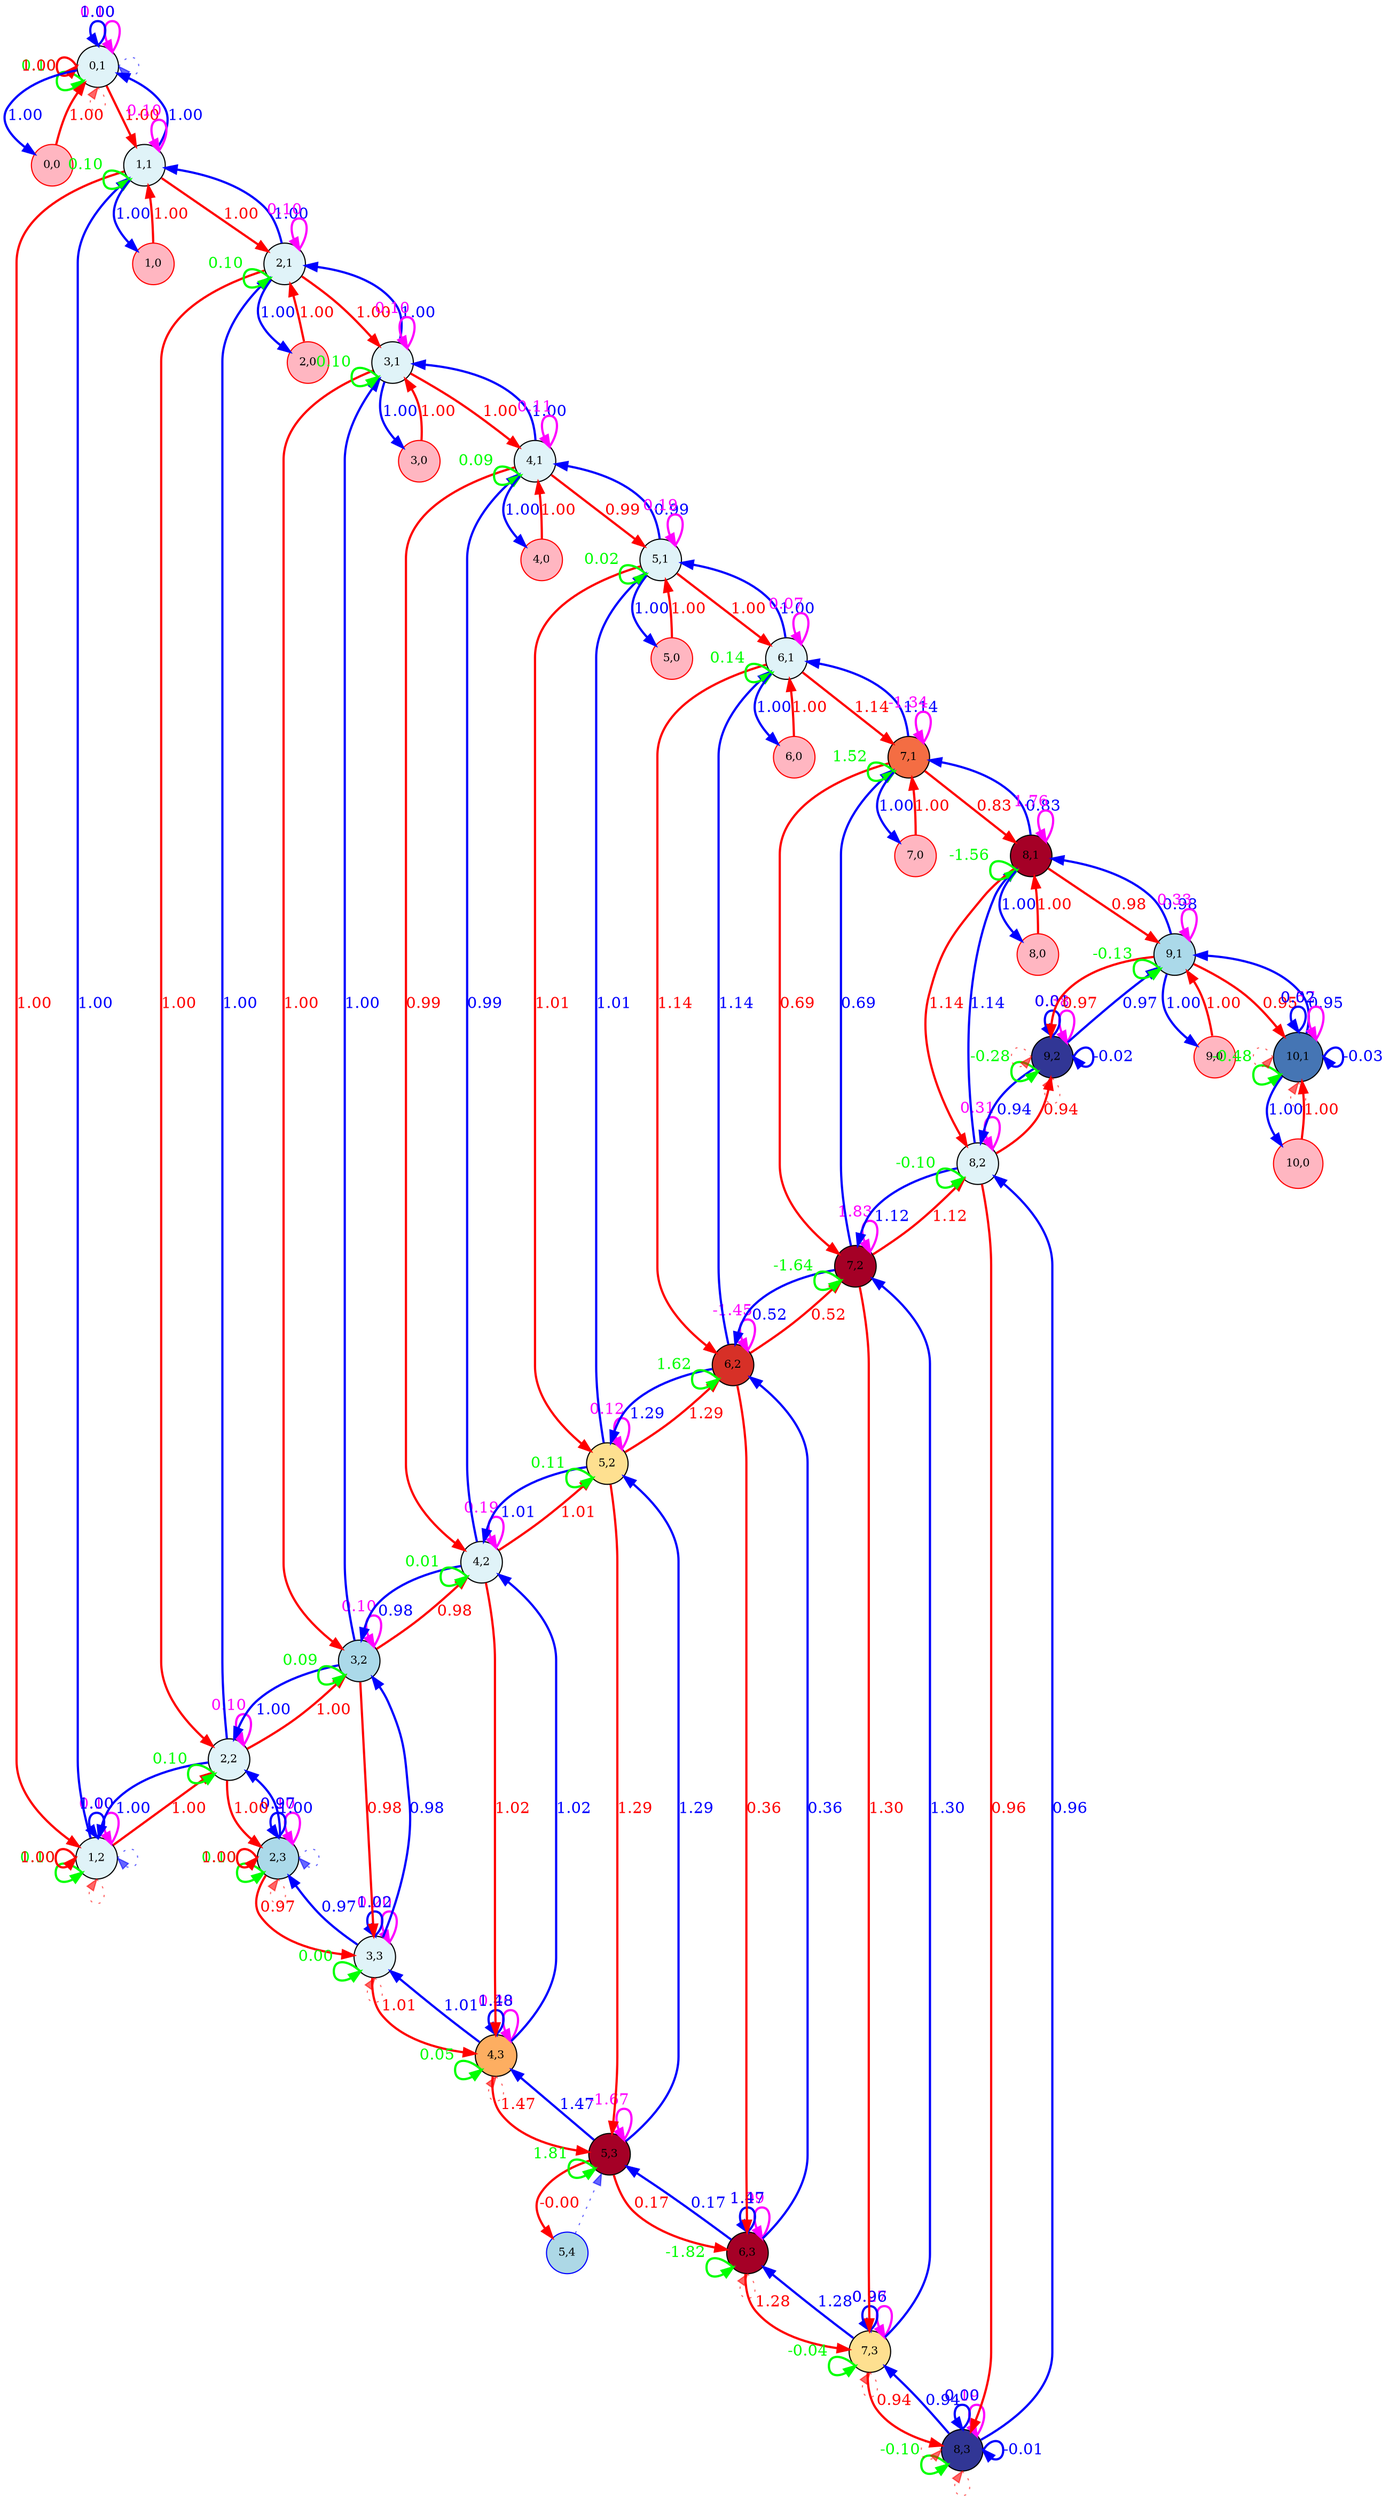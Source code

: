 digraph {
	splines=true
	"0,1" [label="0,1" color=black colorscheme=rdylbu10 fillcolor=6 fontsize=10 pos="0,1!" shape=circle style=filled]
	"0,0" [label="0,0" color=red fillcolor=lightpink fontsize=10 pos="0,0!" shape=circle style=filled]
	"1,2" [label="1,2" color=black colorscheme=rdylbu10 fillcolor=6 fontsize=10 pos="1,2!" shape=circle style=filled]
	"1,1" [label="1,1" color=black colorscheme=rdylbu10 fillcolor=6 fontsize=10 pos="1,1!" shape=circle style=filled]
	"1,0" [label="1,0" color=red fillcolor=lightpink fontsize=10 pos="1,0!" shape=circle style=filled]
	"2,3" [label="2,3" color=black colorscheme=rdylbu10 fillcolor=7 fontsize=10 pos="2,3!" shape=circle style=filled]
	"2,2" [label="2,2" color=black colorscheme=rdylbu10 fillcolor=6 fontsize=10 pos="2,2!" shape=circle style=filled]
	"2,1" [label="2,1" color=black colorscheme=rdylbu10 fillcolor=6 fontsize=10 pos="2,1!" shape=circle style=filled]
	"2,0" [label="2,0" color=red fillcolor=lightpink fontsize=10 pos="2,0!" shape=circle style=filled]
	"3,3" [label="3,3" color=black colorscheme=rdylbu10 fillcolor=6 fontsize=10 pos="3,3!" shape=circle style=filled]
	"3,2" [label="3,2" color=black colorscheme=rdylbu10 fillcolor=7 fontsize=10 pos="3,2!" shape=circle style=filled]
	"3,1" [label="3,1" color=black colorscheme=rdylbu10 fillcolor=6 fontsize=10 pos="3,1!" shape=circle style=filled]
	"3,0" [label="3,0" color=red fillcolor=lightpink fontsize=10 pos="3,0!" shape=circle style=filled]
	"4,3" [label="4,3" color=black colorscheme=rdylbu10 fillcolor=4 fontsize=10 pos="4,3!" shape=circle style=filled]
	"4,2" [label="4,2" color=black colorscheme=rdylbu10 fillcolor=6 fontsize=10 pos="4,2!" shape=circle style=filled]
	"4,1" [label="4,1" color=black colorscheme=rdylbu10 fillcolor=6 fontsize=10 pos="4,1!" shape=circle style=filled]
	"4,0" [label="4,0" color=red fillcolor=lightpink fontsize=10 pos="4,0!" shape=circle style=filled]
	"5,4" [label="5,4" color=blue fillcolor=lightblue fontsize=10 pos="5,4!" shape=circle style=filled]
	"5,3" [label="5,3" color=black colorscheme=rdylbu10 fillcolor=1 fontsize=10 pos="5,3!" shape=circle style=filled]
	"5,2" [label="5,2" color=black colorscheme=rdylbu10 fillcolor=5 fontsize=10 pos="5,2!" shape=circle style=filled]
	"5,1" [label="5,1" color=black colorscheme=rdylbu10 fillcolor=6 fontsize=10 pos="5,1!" shape=circle style=filled]
	"5,0" [label="5,0" color=red fillcolor=lightpink fontsize=10 pos="5,0!" shape=circle style=filled]
	"6,3" [label="6,3" color=black colorscheme=rdylbu10 fillcolor=1 fontsize=10 pos="6,3!" shape=circle style=filled]
	"6,2" [label="6,2" color=black colorscheme=rdylbu10 fillcolor=2 fontsize=10 pos="6,2!" shape=circle style=filled]
	"6,1" [label="6,1" color=black colorscheme=rdylbu10 fillcolor=6 fontsize=10 pos="6,1!" shape=circle style=filled]
	"6,0" [label="6,0" color=red fillcolor=lightpink fontsize=10 pos="6,0!" shape=circle style=filled]
	"7,3" [label="7,3" color=black colorscheme=rdylbu10 fillcolor=5 fontsize=10 pos="7,3!" shape=circle style=filled]
	"7,2" [label="7,2" color=black colorscheme=rdylbu10 fillcolor=1 fontsize=10 pos="7,2!" shape=circle style=filled]
	"7,1" [label="7,1" color=black colorscheme=rdylbu10 fillcolor=3 fontsize=10 pos="7,1!" shape=circle style=filled]
	"7,0" [label="7,0" color=red fillcolor=lightpink fontsize=10 pos="7,0!" shape=circle style=filled]
	"8,3" [label="8,3" color=black colorscheme=rdylbu10 fillcolor=10 fontsize=10 pos="8,3!" shape=circle style=filled]
	"8,2" [label="8,2" color=black colorscheme=rdylbu10 fillcolor=6 fontsize=10 pos="8,2!" shape=circle style=filled]
	"8,1" [label="8,1" color=black colorscheme=rdylbu10 fillcolor=1 fontsize=10 pos="8,1!" shape=circle style=filled]
	"8,0" [label="8,0" color=red fillcolor=lightpink fontsize=10 pos="8,0!" shape=circle style=filled]
	"9,2" [label="9,2" color=black colorscheme=rdylbu10 fillcolor=10 fontsize=10 pos="9,2!" shape=circle style=filled]
	"9,1" [label="9,1" color=black colorscheme=rdylbu10 fillcolor=7 fontsize=10 pos="9,1!" shape=circle style=filled]
	"9,0" [label="9,0" color=red fillcolor=lightpink fontsize=10 pos="9,0!" shape=circle style=filled]
	"10,1" [label="10,1" color=black colorscheme=rdylbu10 fillcolor=9 fontsize=10 pos="10,1!" shape=circle style=filled]
	"10,0" [label="10,0" color=red fillcolor=lightpink fontsize=10 pos="10,0!" shape=circle style=filled]
	"0,1" -> "0,1" [label=0.10 color="#ff00ff" fontcolor="#ff00ff" headport=ne penwidth=2 style=solid tailport=ne]
	"0,1" -> "0,1" [label=0.10 color="#00ff00" fontcolor="#00ff00" headport=sw penwidth=2 style=solid tailport=sw]
	"0,1" -> "0,0" [label=1.00 color="#0000ff" fontcolor="#0000ff" penwidth=2 style=solid]
	"0,1" -> "1,1" [label=1.00 color="#ff0000" fontcolor="#ff0000" penwidth=2 style=solid]
	"0,1" -> "0,1" [label="" color="#ff000099" fontcolor="#ff000099" headport=s style=dotted tailport=s]
	"0,1" -> "0,1" [label=1.00 color="#0000ff" fontcolor="#0000ff" headport=n penwidth=2 style=solid tailport=n]
	"0,1" -> "0,1" [label="" color="#0000ff99" fontcolor="#0000ff99" headport=e style=dotted tailport=e]
	"0,1" -> "0,1" [label=1.00 color="#ff0000" fontcolor="#ff0000" headport=w penwidth=2 style=solid tailport=w]
	"0,0" -> "0,1" [label=1.00 color="#ff0000" fontcolor="#ff0000" penwidth=2 style=solid]
	"1,2" -> "1,2" [label=0.10 color="#ff00ff" fontcolor="#ff00ff" headport=ne penwidth=2 style=solid tailport=ne]
	"1,2" -> "1,2" [label=0.10 color="#00ff00" fontcolor="#00ff00" headport=sw penwidth=2 style=solid tailport=sw]
	"1,2" -> "1,1" [label=1.00 color="#0000ff" fontcolor="#0000ff" penwidth=2 style=solid]
	"1,2" -> "2,2" [label=1.00 color="#ff0000" fontcolor="#ff0000" penwidth=2 style=solid]
	"1,2" -> "1,2" [label="" color="#ff000099" fontcolor="#ff000099" headport=s style=dotted tailport=s]
	"1,2" -> "1,2" [label=1.00 color="#0000ff" fontcolor="#0000ff" headport=n penwidth=2 style=solid tailport=n]
	"1,2" -> "1,2" [label="" color="#0000ff99" fontcolor="#0000ff99" headport=e style=dotted tailport=e]
	"1,2" -> "1,2" [label=1.00 color="#ff0000" fontcolor="#ff0000" headport=w penwidth=2 style=solid tailport=w]
	"1,1" -> "0,1" [label=1.00 color="#0000ff" fontcolor="#0000ff" penwidth=2 style=solid]
	"1,1" -> "1,2" [label=1.00 color="#ff0000" fontcolor="#ff0000" penwidth=2 style=solid]
	"1,1" -> "1,1" [label=0.10 color="#ff00ff" fontcolor="#ff00ff" headport=ne penwidth=2 style=solid tailport=ne]
	"1,1" -> "1,1" [label=0.10 color="#00ff00" fontcolor="#00ff00" headport=sw penwidth=2 style=solid tailport=sw]
	"1,1" -> "1,0" [label=1.00 color="#0000ff" fontcolor="#0000ff" penwidth=2 style=solid]
	"1,1" -> "2,1" [label=1.00 color="#ff0000" fontcolor="#ff0000" penwidth=2 style=solid]
	"1,0" -> "1,1" [label=1.00 color="#ff0000" fontcolor="#ff0000" penwidth=2 style=solid]
	"2,3" -> "2,3" [label=0.10 color="#ff00ff" fontcolor="#ff00ff" headport=ne penwidth=2 style=solid tailport=ne]
	"2,3" -> "2,3" [label=0.10 color="#00ff00" fontcolor="#00ff00" headport=sw penwidth=2 style=solid tailport=sw]
	"2,3" -> "2,2" [label=1.00 color="#0000ff" fontcolor="#0000ff" penwidth=2 style=solid]
	"2,3" -> "3,3" [label=0.97 color="#ff0000" fontcolor="#ff0000" penwidth=2 style=solid]
	"2,3" -> "2,3" [label="" color="#ff000099" fontcolor="#ff000099" headport=s style=dotted tailport=s]
	"2,3" -> "2,3" [label=0.97 color="#0000ff" fontcolor="#0000ff" headport=n penwidth=2 style=solid tailport=n]
	"2,3" -> "2,3" [label="" color="#0000ff99" fontcolor="#0000ff99" headport=e style=dotted tailport=e]
	"2,3" -> "2,3" [label=1.00 color="#ff0000" fontcolor="#ff0000" headport=w penwidth=2 style=solid tailport=w]
	"2,2" -> "1,2" [label=1.00 color="#0000ff" fontcolor="#0000ff" penwidth=2 style=solid]
	"2,2" -> "2,3" [label=1.00 color="#ff0000" fontcolor="#ff0000" penwidth=2 style=solid]
	"2,2" -> "2,2" [label=0.10 color="#ff00ff" fontcolor="#ff00ff" headport=ne penwidth=2 style=solid tailport=ne]
	"2,2" -> "2,2" [label=0.10 color="#00ff00" fontcolor="#00ff00" headport=sw penwidth=2 style=solid tailport=sw]
	"2,2" -> "2,1" [label=1.00 color="#0000ff" fontcolor="#0000ff" penwidth=2 style=solid]
	"2,2" -> "3,2" [label=1.00 color="#ff0000" fontcolor="#ff0000" penwidth=2 style=solid]
	"2,1" -> "1,1" [label=1.00 color="#0000ff" fontcolor="#0000ff" penwidth=2 style=solid]
	"2,1" -> "2,2" [label=1.00 color="#ff0000" fontcolor="#ff0000" penwidth=2 style=solid]
	"2,1" -> "2,1" [label=0.10 color="#ff00ff" fontcolor="#ff00ff" headport=ne penwidth=2 style=solid tailport=ne]
	"2,1" -> "2,1" [label=0.10 color="#00ff00" fontcolor="#00ff00" headport=sw penwidth=2 style=solid tailport=sw]
	"2,1" -> "2,0" [label=1.00 color="#0000ff" fontcolor="#0000ff" penwidth=2 style=solid]
	"2,1" -> "3,1" [label=1.00 color="#ff0000" fontcolor="#ff0000" penwidth=2 style=solid]
	"2,0" -> "2,1" [label=1.00 color="#ff0000" fontcolor="#ff0000" penwidth=2 style=solid]
	"3,3" -> "2,3" [label=0.97 color="#0000ff" fontcolor="#0000ff" penwidth=2 style=solid]
	"3,3" -> "3,3" [label=0.20 color="#ff00ff" fontcolor="#ff00ff" headport=ne penwidth=2 style=solid tailport=ne]
	"3,3" -> "3,3" [label=0.00 color="#00ff00" fontcolor="#00ff00" headport=sw penwidth=2 style=solid tailport=sw]
	"3,3" -> "3,2" [label=0.98 color="#0000ff" fontcolor="#0000ff" penwidth=2 style=solid]
	"3,3" -> "4,3" [label=1.01 color="#ff0000" fontcolor="#ff0000" penwidth=2 style=solid]
	"3,3" -> "3,3" [label="" color="#ff000099" fontcolor="#ff000099" headport=s style=dotted tailport=s]
	"3,3" -> "3,3" [label=1.02 color="#0000ff" fontcolor="#0000ff" headport=n penwidth=2 style=solid tailport=n]
	"3,2" -> "2,2" [label=1.00 color="#0000ff" fontcolor="#0000ff" penwidth=2 style=solid]
	"3,2" -> "3,3" [label=0.98 color="#ff0000" fontcolor="#ff0000" penwidth=2 style=solid]
	"3,2" -> "3,2" [label=0.10 color="#ff00ff" fontcolor="#ff00ff" headport=ne penwidth=2 style=solid tailport=ne]
	"3,2" -> "3,2" [label=0.09 color="#00ff00" fontcolor="#00ff00" headport=sw penwidth=2 style=solid tailport=sw]
	"3,2" -> "3,1" [label=1.00 color="#0000ff" fontcolor="#0000ff" penwidth=2 style=solid]
	"3,2" -> "4,2" [label=0.98 color="#ff0000" fontcolor="#ff0000" penwidth=2 style=solid]
	"3,1" -> "2,1" [label=1.00 color="#0000ff" fontcolor="#0000ff" penwidth=2 style=solid]
	"3,1" -> "3,2" [label=1.00 color="#ff0000" fontcolor="#ff0000" penwidth=2 style=solid]
	"3,1" -> "3,1" [label=0.10 color="#ff00ff" fontcolor="#ff00ff" headport=ne penwidth=2 style=solid tailport=ne]
	"3,1" -> "3,1" [label=0.10 color="#00ff00" fontcolor="#00ff00" headport=sw penwidth=2 style=solid tailport=sw]
	"3,1" -> "3,0" [label=1.00 color="#0000ff" fontcolor="#0000ff" penwidth=2 style=solid]
	"3,1" -> "4,1" [label=1.00 color="#ff0000" fontcolor="#ff0000" penwidth=2 style=solid]
	"3,0" -> "3,1" [label=1.00 color="#ff0000" fontcolor="#ff0000" penwidth=2 style=solid]
	"4,3" -> "3,3" [label=1.01 color="#0000ff" fontcolor="#0000ff" penwidth=2 style=solid]
	"4,3" -> "4,3" [label=0.20 color="#ff00ff" fontcolor="#ff00ff" headport=ne penwidth=2 style=solid tailport=ne]
	"4,3" -> "4,3" [label=0.05 color="#00ff00" fontcolor="#00ff00" headport=sw penwidth=2 style=solid tailport=sw]
	"4,3" -> "4,2" [label=1.02 color="#0000ff" fontcolor="#0000ff" penwidth=2 style=solid]
	"4,3" -> "5,3" [label=1.47 color="#ff0000" fontcolor="#ff0000" penwidth=2 style=solid]
	"4,3" -> "4,3" [label="" color="#ff000099" fontcolor="#ff000099" headport=s style=dotted tailport=s]
	"4,3" -> "4,3" [label=1.48 color="#0000ff" fontcolor="#0000ff" headport=n penwidth=2 style=solid tailport=n]
	"4,2" -> "3,2" [label=0.98 color="#0000ff" fontcolor="#0000ff" penwidth=2 style=solid]
	"4,2" -> "4,3" [label=1.02 color="#ff0000" fontcolor="#ff0000" penwidth=2 style=solid]
	"4,2" -> "4,2" [label=0.19 color="#ff00ff" fontcolor="#ff00ff" headport=ne penwidth=2 style=solid tailport=ne]
	"4,2" -> "4,2" [label=0.01 color="#00ff00" fontcolor="#00ff00" headport=sw penwidth=2 style=solid tailport=sw]
	"4,2" -> "4,1" [label=0.99 color="#0000ff" fontcolor="#0000ff" penwidth=2 style=solid]
	"4,2" -> "5,2" [label=1.01 color="#ff0000" fontcolor="#ff0000" penwidth=2 style=solid]
	"4,1" -> "3,1" [label=1.00 color="#0000ff" fontcolor="#0000ff" penwidth=2 style=solid]
	"4,1" -> "4,2" [label=0.99 color="#ff0000" fontcolor="#ff0000" penwidth=2 style=solid]
	"4,1" -> "4,1" [label=0.11 color="#ff00ff" fontcolor="#ff00ff" headport=ne penwidth=2 style=solid tailport=ne]
	"4,1" -> "4,1" [label=0.09 color="#00ff00" fontcolor="#00ff00" headport=sw penwidth=2 style=solid tailport=sw]
	"4,1" -> "4,0" [label=1.00 color="#0000ff" fontcolor="#0000ff" penwidth=2 style=solid]
	"4,1" -> "5,1" [label=0.99 color="#ff0000" fontcolor="#ff0000" penwidth=2 style=solid]
	"4,0" -> "4,1" [label=1.00 color="#ff0000" fontcolor="#ff0000" penwidth=2 style=solid]
	"5,4" -> "5,3" [label="" color="#0000ff99" fontcolor="#0000ff99" style=dotted]
	"5,3" -> "4,3" [label=1.47 color="#0000ff" fontcolor="#0000ff" penwidth=2 style=solid]
	"5,3" -> "5,4" [label=-0.00 color="#ff0000" fontcolor="#ff0000" penwidth=2 style=solid]
	"5,3" -> "5,3" [label=-1.67 color="#ff00ff" fontcolor="#ff00ff" headport=ne penwidth=2 style=solid tailport=ne]
	"5,3" -> "5,3" [label=1.81 color="#00ff00" fontcolor="#00ff00" headport=sw penwidth=2 style=solid tailport=sw]
	"5,3" -> "5,2" [label=1.29 color="#0000ff" fontcolor="#0000ff" penwidth=2 style=solid]
	"5,3" -> "6,3" [label=0.17 color="#ff0000" fontcolor="#ff0000" penwidth=2 style=solid]
	"5,2" -> "4,2" [label=1.01 color="#0000ff" fontcolor="#0000ff" penwidth=2 style=solid]
	"5,2" -> "5,3" [label=1.29 color="#ff0000" fontcolor="#ff0000" penwidth=2 style=solid]
	"5,2" -> "5,2" [label=0.12 color="#ff00ff" fontcolor="#ff00ff" headport=ne penwidth=2 style=solid tailport=ne]
	"5,2" -> "5,2" [label=0.11 color="#00ff00" fontcolor="#00ff00" headport=sw penwidth=2 style=solid tailport=sw]
	"5,2" -> "5,1" [label=1.01 color="#0000ff" fontcolor="#0000ff" penwidth=2 style=solid]
	"5,2" -> "6,2" [label=1.29 color="#ff0000" fontcolor="#ff0000" penwidth=2 style=solid]
	"5,1" -> "4,1" [label=0.99 color="#0000ff" fontcolor="#0000ff" penwidth=2 style=solid]
	"5,1" -> "5,2" [label=1.01 color="#ff0000" fontcolor="#ff0000" penwidth=2 style=solid]
	"5,1" -> "5,1" [label=0.19 color="#ff00ff" fontcolor="#ff00ff" headport=ne penwidth=2 style=solid tailport=ne]
	"5,1" -> "5,1" [label=0.02 color="#00ff00" fontcolor="#00ff00" headport=sw penwidth=2 style=solid tailport=sw]
	"5,1" -> "5,0" [label=1.00 color="#0000ff" fontcolor="#0000ff" penwidth=2 style=solid]
	"5,1" -> "6,1" [label=1.00 color="#ff0000" fontcolor="#ff0000" penwidth=2 style=solid]
	"5,0" -> "5,1" [label=1.00 color="#ff0000" fontcolor="#ff0000" penwidth=2 style=solid]
	"6,3" -> "5,3" [label=0.17 color="#0000ff" fontcolor="#0000ff" penwidth=2 style=solid]
	"6,3" -> "6,3" [label=1.99 color="#ff00ff" fontcolor="#ff00ff" headport=ne penwidth=2 style=solid tailport=ne]
	"6,3" -> "6,3" [label=-1.82 color="#00ff00" fontcolor="#00ff00" headport=sw penwidth=2 style=solid tailport=sw]
	"6,3" -> "6,2" [label=0.36 color="#0000ff" fontcolor="#0000ff" penwidth=2 style=solid]
	"6,3" -> "7,3" [label=1.28 color="#ff0000" fontcolor="#ff0000" penwidth=2 style=solid]
	"6,3" -> "6,3" [label="" color="#ff000099" fontcolor="#ff000099" headport=s style=dotted tailport=s]
	"6,3" -> "6,3" [label=1.47 color="#0000ff" fontcolor="#0000ff" headport=n penwidth=2 style=solid tailport=n]
	"6,2" -> "5,2" [label=1.29 color="#0000ff" fontcolor="#0000ff" penwidth=2 style=solid]
	"6,2" -> "6,3" [label=0.36 color="#ff0000" fontcolor="#ff0000" penwidth=2 style=solid]
	"6,2" -> "6,2" [label=-1.45 color="#ff00ff" fontcolor="#ff00ff" headport=ne penwidth=2 style=solid tailport=ne]
	"6,2" -> "6,2" [label=1.62 color="#00ff00" fontcolor="#00ff00" headport=sw penwidth=2 style=solid tailport=sw]
	"6,2" -> "6,1" [label=1.14 color="#0000ff" fontcolor="#0000ff" penwidth=2 style=solid]
	"6,2" -> "7,2" [label=0.52 color="#ff0000" fontcolor="#ff0000" penwidth=2 style=solid]
	"6,1" -> "5,1" [label=1.00 color="#0000ff" fontcolor="#0000ff" penwidth=2 style=solid]
	"6,1" -> "6,2" [label=1.14 color="#ff0000" fontcolor="#ff0000" penwidth=2 style=solid]
	"6,1" -> "6,1" [label=0.07 color="#ff00ff" fontcolor="#ff00ff" headport=ne penwidth=2 style=solid tailport=ne]
	"6,1" -> "6,1" [label=0.14 color="#00ff00" fontcolor="#00ff00" headport=sw penwidth=2 style=solid tailport=sw]
	"6,1" -> "6,0" [label=1.00 color="#0000ff" fontcolor="#0000ff" penwidth=2 style=solid]
	"6,1" -> "7,1" [label=1.14 color="#ff0000" fontcolor="#ff0000" penwidth=2 style=solid]
	"6,0" -> "6,1" [label=1.00 color="#ff0000" fontcolor="#ff0000" penwidth=2 style=solid]
	"7,3" -> "6,3" [label=1.28 color="#0000ff" fontcolor="#0000ff" penwidth=2 style=solid]
	"7,3" -> "7,3" [label=0.27 color="#ff00ff" fontcolor="#ff00ff" headport=ne penwidth=2 style=solid tailport=ne]
	"7,3" -> "7,3" [label=-0.04 color="#00ff00" fontcolor="#00ff00" headport=sw penwidth=2 style=solid tailport=sw]
	"7,3" -> "7,2" [label=1.30 color="#0000ff" fontcolor="#0000ff" penwidth=2 style=solid]
	"7,3" -> "8,3" [label=0.94 color="#ff0000" fontcolor="#ff0000" penwidth=2 style=solid]
	"7,3" -> "7,3" [label="" color="#ff000099" fontcolor="#ff000099" headport=s style=dotted tailport=s]
	"7,3" -> "7,3" [label=0.96 color="#0000ff" fontcolor="#0000ff" headport=n penwidth=2 style=solid tailport=n]
	"7,2" -> "6,2" [label=0.52 color="#0000ff" fontcolor="#0000ff" penwidth=2 style=solid]
	"7,2" -> "7,3" [label=1.30 color="#ff0000" fontcolor="#ff0000" penwidth=2 style=solid]
	"7,2" -> "7,2" [label=1.83 color="#ff00ff" fontcolor="#ff00ff" headport=ne penwidth=2 style=solid tailport=ne]
	"7,2" -> "7,2" [label=-1.64 color="#00ff00" fontcolor="#00ff00" headport=sw penwidth=2 style=solid tailport=sw]
	"7,2" -> "7,1" [label=0.69 color="#0000ff" fontcolor="#0000ff" penwidth=2 style=solid]
	"7,2" -> "8,2" [label=1.12 color="#ff0000" fontcolor="#ff0000" penwidth=2 style=solid]
	"7,1" -> "6,1" [label=1.14 color="#0000ff" fontcolor="#0000ff" penwidth=2 style=solid]
	"7,1" -> "7,2" [label=0.69 color="#ff0000" fontcolor="#ff0000" penwidth=2 style=solid]
	"7,1" -> "7,1" [label=-1.34 color="#ff00ff" fontcolor="#ff00ff" headport=ne penwidth=2 style=solid tailport=ne]
	"7,1" -> "7,1" [label=1.52 color="#00ff00" fontcolor="#00ff00" headport=sw penwidth=2 style=solid tailport=sw]
	"7,1" -> "7,0" [label=1.00 color="#0000ff" fontcolor="#0000ff" penwidth=2 style=solid]
	"7,1" -> "8,1" [label=0.83 color="#ff0000" fontcolor="#ff0000" penwidth=2 style=solid]
	"7,0" -> "7,1" [label=1.00 color="#ff0000" fontcolor="#ff0000" penwidth=2 style=solid]
	"8,3" -> "7,3" [label=0.94 color="#0000ff" fontcolor="#0000ff" penwidth=2 style=solid]
	"8,3" -> "8,3" [label=0.19 color="#ff00ff" fontcolor="#ff00ff" headport=ne penwidth=2 style=solid tailport=ne]
	"8,3" -> "8,3" [label=-0.10 color="#00ff00" fontcolor="#00ff00" headport=sw penwidth=2 style=solid tailport=sw]
	"8,3" -> "8,2" [label=0.96 color="#0000ff" fontcolor="#0000ff" penwidth=2 style=solid]
	"8,3" -> "8,3" [label="" color="#ff000099" fontcolor="#ff000099" headport=s style=dotted tailport=s]
	"8,3" -> "8,3" [label=0.00 color="#0000ff" fontcolor="#0000ff" headport=n penwidth=2 style=solid tailport=n]
	"8,3" -> "8,3" [label="" color="#ff000099" fontcolor="#ff000099" headport=w style=dotted tailport=w]
	"8,3" -> "8,3" [label=-0.01 color="#0000ff" fontcolor="#0000ff" headport=e penwidth=2 style=solid tailport=e]
	"8,2" -> "7,2" [label=1.12 color="#0000ff" fontcolor="#0000ff" penwidth=2 style=solid]
	"8,2" -> "8,3" [label=0.96 color="#ff0000" fontcolor="#ff0000" penwidth=2 style=solid]
	"8,2" -> "8,2" [label=0.31 color="#ff00ff" fontcolor="#ff00ff" headport=ne penwidth=2 style=solid tailport=ne]
	"8,2" -> "8,2" [label=-0.10 color="#00ff00" fontcolor="#00ff00" headport=sw penwidth=2 style=solid tailport=sw]
	"8,2" -> "8,1" [label=1.14 color="#0000ff" fontcolor="#0000ff" penwidth=2 style=solid]
	"8,2" -> "9,2" [label=0.94 color="#ff0000" fontcolor="#ff0000" penwidth=2 style=solid]
	"8,1" -> "7,1" [label=0.83 color="#0000ff" fontcolor="#0000ff" penwidth=2 style=solid]
	"8,1" -> "8,2" [label=1.14 color="#ff0000" fontcolor="#ff0000" penwidth=2 style=solid]
	"8,1" -> "8,1" [label=1.76 color="#ff00ff" fontcolor="#ff00ff" headport=ne penwidth=2 style=solid tailport=ne]
	"8,1" -> "8,1" [label=-1.56 color="#00ff00" fontcolor="#00ff00" headport=sw penwidth=2 style=solid tailport=sw]
	"8,1" -> "8,0" [label=1.00 color="#0000ff" fontcolor="#0000ff" penwidth=2 style=solid]
	"8,1" -> "9,1" [label=0.98 color="#ff0000" fontcolor="#ff0000" penwidth=2 style=solid]
	"8,0" -> "8,1" [label=1.00 color="#ff0000" fontcolor="#ff0000" penwidth=2 style=solid]
	"9,2" -> "8,2" [label=0.94 color="#0000ff" fontcolor="#0000ff" penwidth=2 style=solid]
	"9,2" -> "9,2" [label=0.38 color="#ff00ff" fontcolor="#ff00ff" headport=ne penwidth=2 style=solid tailport=ne]
	"9,2" -> "9,2" [label=-0.28 color="#00ff00" fontcolor="#00ff00" headport=sw penwidth=2 style=solid tailport=sw]
	"9,2" -> "9,1" [label=0.97 color="#0000ff" fontcolor="#0000ff" penwidth=2 style=solid]
	"9,2" -> "9,2" [label="" color="#ff000099" fontcolor="#ff000099" headport=s style=dotted tailport=s]
	"9,2" -> "9,2" [label=0.01 color="#0000ff" fontcolor="#0000ff" headport=n penwidth=2 style=solid tailport=n]
	"9,2" -> "9,2" [label="" color="#ff000099" fontcolor="#ff000099" headport=w style=dotted tailport=w]
	"9,2" -> "9,2" [label=-0.02 color="#0000ff" fontcolor="#0000ff" headport=e penwidth=2 style=solid tailport=e]
	"9,1" -> "8,1" [label=0.98 color="#0000ff" fontcolor="#0000ff" penwidth=2 style=solid]
	"9,1" -> "9,2" [label=0.97 color="#ff0000" fontcolor="#ff0000" penwidth=2 style=solid]
	"9,1" -> "9,1" [label=0.33 color="#ff00ff" fontcolor="#ff00ff" headport=ne penwidth=2 style=solid tailport=ne]
	"9,1" -> "9,1" [label=-0.13 color="#00ff00" fontcolor="#00ff00" headport=sw penwidth=2 style=solid tailport=sw]
	"9,1" -> "9,0" [label=1.00 color="#0000ff" fontcolor="#0000ff" penwidth=2 style=solid]
	"9,1" -> "10,1" [label=0.95 color="#ff0000" fontcolor="#ff0000" penwidth=2 style=solid]
	"9,0" -> "9,1" [label=1.00 color="#ff0000" fontcolor="#ff0000" penwidth=2 style=solid]
	"10,1" -> "9,1" [label=0.95 color="#0000ff" fontcolor="#0000ff" penwidth=2 style=solid]
	"10,1" -> "10,1" [label=0.57 color="#ff00ff" fontcolor="#ff00ff" headport=ne penwidth=2 style=solid tailport=ne]
	"10,1" -> "10,1" [label=-0.48 color="#00ff00" fontcolor="#00ff00" headport=sw penwidth=2 style=solid tailport=sw]
	"10,1" -> "10,0" [label=1.00 color="#0000ff" fontcolor="#0000ff" penwidth=2 style=solid]
	"10,1" -> "10,1" [label="" color="#ff000099" fontcolor="#ff000099" headport=s style=dotted tailport=s]
	"10,1" -> "10,1" [label=0.02 color="#0000ff" fontcolor="#0000ff" headport=n penwidth=2 style=solid tailport=n]
	"10,1" -> "10,1" [label="" color="#ff000099" fontcolor="#ff000099" headport=w style=dotted tailport=w]
	"10,1" -> "10,1" [label=-0.03 color="#0000ff" fontcolor="#0000ff" headport=e penwidth=2 style=solid tailport=e]
	"10,0" -> "10,1" [label=1.00 color="#ff0000" fontcolor="#ff0000" penwidth=2 style=solid]
}
